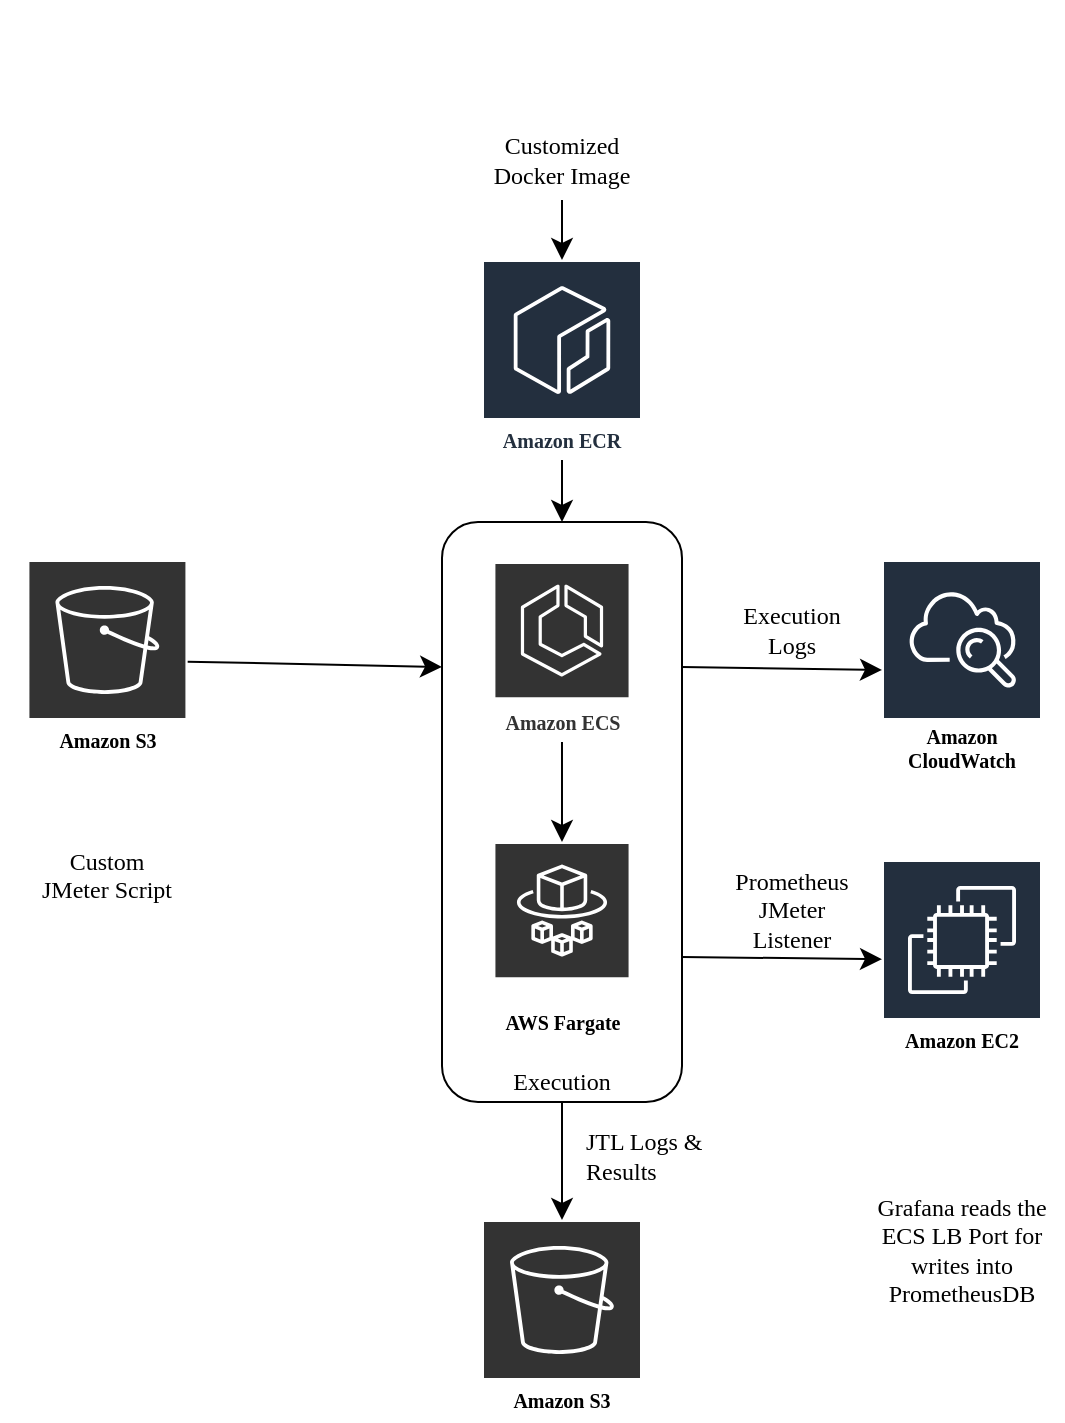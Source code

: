<mxfile version="21.3.2" type="github">
  <diagram name="Page-1" id="uRonXGFKkM05VsuhB5dR">
    <mxGraphModel dx="1194" dy="770" grid="1" gridSize="10" guides="1" tooltips="1" connect="1" arrows="1" fold="1" page="1" pageScale="1" pageWidth="1200" pageHeight="1920" background="none" math="0" shadow="0">
      <root>
        <mxCell id="0" />
        <mxCell id="1" parent="0" />
        <mxCell id="SfJQglNIENGxF6jWkIs6-41" style="edgeStyle=none;curved=1;rounded=0;orthogonalLoop=1;jettySize=auto;html=1;exitX=0.5;exitY=1;exitDx=0;exitDy=0;fontSize=12;startSize=8;endSize=8;fontFamily=Comic Sans MS;" edge="1" parent="1" source="SfJQglNIENGxF6jWkIs6-37" target="SfJQglNIENGxF6jWkIs6-21">
          <mxGeometry relative="1" as="geometry" />
        </mxCell>
        <mxCell id="SfJQglNIENGxF6jWkIs6-39" style="edgeStyle=none;curved=1;rounded=0;orthogonalLoop=1;jettySize=auto;html=1;exitX=0.5;exitY=1;exitDx=0;exitDy=0;entryX=0.5;entryY=0;entryDx=0;entryDy=0;fontSize=12;startSize=8;endSize=8;fontFamily=Comic Sans MS;" edge="1" parent="1" target="SfJQglNIENGxF6jWkIs6-37">
          <mxGeometry relative="1" as="geometry">
            <mxPoint x="590" y="260" as="sourcePoint" />
          </mxGeometry>
        </mxCell>
        <mxCell id="SfJQglNIENGxF6jWkIs6-21" value="Amazon S3" style="sketch=0;outlineConnect=0;strokeColor=#FFFFFF;fillColor=#333333;dashed=0;verticalLabelPosition=middle;verticalAlign=bottom;align=center;html=1;whiteSpace=wrap;spacing=3;shape=mxgraph.aws4.productIcon;prIcon=mxgraph.aws4.s3;fontStyle=1;fontSize=10;fontFamily=Comic Sans MS;" vertex="1" parent="1">
          <mxGeometry x="550" y="640" width="80" height="100" as="geometry" />
        </mxCell>
        <mxCell id="SfJQglNIENGxF6jWkIs6-24" value="" style="group;fontFamily=Comic Sans MS;" vertex="1" connectable="0" parent="1">
          <mxGeometry x="540" y="30" width="100" height="100" as="geometry" />
        </mxCell>
        <mxCell id="SfJQglNIENGxF6jWkIs6-3" value="Customized&lt;br style=&quot;font-size: 12px;&quot;&gt;Docker Image" style="text;html=1;strokeColor=none;fillColor=none;align=center;verticalAlign=middle;whiteSpace=wrap;rounded=0;fontSize=12;fontFamily=Comic Sans MS;" vertex="1" parent="SfJQglNIENGxF6jWkIs6-24">
          <mxGeometry y="60" width="100" height="40" as="geometry" />
        </mxCell>
        <mxCell id="SfJQglNIENGxF6jWkIs6-4" value="" style="shape=image;html=1;verticalAlign=top;verticalLabelPosition=bottom;labelBackgroundColor=#ffffff;imageAspect=0;aspect=fixed;image=https://cdn0.iconfinder.com/data/icons/social-media-2104/24/social_media_social_media_logo_docker-128.png;fontSize=16;fontFamily=Comic Sans MS;" vertex="1" parent="SfJQglNIENGxF6jWkIs6-24">
          <mxGeometry x="18" width="64" height="64" as="geometry" />
        </mxCell>
        <mxCell id="SfJQglNIENGxF6jWkIs6-48" value="" style="group;fontSize=10;fontFamily=Comic Sans MS;fontStyle=0" vertex="1" connectable="0" parent="1">
          <mxGeometry x="530" y="291" width="120" height="290" as="geometry" />
        </mxCell>
        <mxCell id="SfJQglNIENGxF6jWkIs6-37" value="&lt;font style=&quot;font-size: 12px;&quot;&gt;&lt;span&gt;Execution&lt;/span&gt;&lt;/font&gt;" style="rounded=1;whiteSpace=wrap;html=1;fontSize=16;labelBackgroundColor=none;verticalAlign=bottom;fontFamily=Comic Sans MS;fontStyle=0" vertex="1" parent="SfJQglNIENGxF6jWkIs6-48">
          <mxGeometry width="120" height="290" as="geometry" />
        </mxCell>
        <mxCell id="SfJQglNIENGxF6jWkIs6-18" value="AWS Fargate" style="sketch=0;outlineConnect=0;strokeColor=#FFFFFF;fillColor=#333333;dashed=0;verticalLabelPosition=middle;verticalAlign=bottom;align=center;html=1;whiteSpace=wrap;spacing=3;shape=mxgraph.aws4.productIcon;prIcon=mxgraph.aws4.fargate;fontStyle=1;fontSize=10;fontFamily=Comic Sans MS;" vertex="1" parent="SfJQglNIENGxF6jWkIs6-48">
          <mxGeometry x="25.714" y="160" width="68.571" height="100" as="geometry" />
        </mxCell>
        <mxCell id="SfJQglNIENGxF6jWkIs6-20" style="edgeStyle=none;curved=1;rounded=0;orthogonalLoop=1;jettySize=auto;html=1;fontSize=12;startSize=8;endSize=8;fontFamily=Comic Sans MS;" edge="1" parent="SfJQglNIENGxF6jWkIs6-48" source="SfJQglNIENGxF6jWkIs6-19" target="SfJQglNIENGxF6jWkIs6-18">
          <mxGeometry relative="1" as="geometry" />
        </mxCell>
        <mxCell id="SfJQglNIENGxF6jWkIs6-19" value="Amazon ECS" style="sketch=0;outlineConnect=0;dashed=0;verticalLabelPosition=middle;verticalAlign=bottom;align=center;html=1;whiteSpace=wrap;spacing=3;shape=mxgraph.aws4.productIcon;prIcon=mxgraph.aws4.ecs;fillColor=#333333;fontColor=#333333;strokeColor=#FFFFFF;fontStyle=1;fontSize=10;fontFamily=Comic Sans MS;" vertex="1" parent="SfJQglNIENGxF6jWkIs6-48">
          <mxGeometry x="25.71" y="20" width="68.57" height="90" as="geometry" />
        </mxCell>
        <mxCell id="SfJQglNIENGxF6jWkIs6-49" value="JTL Logs &amp;amp; Results" style="text;strokeColor=none;fillColor=none;html=1;align=left;verticalAlign=middle;whiteSpace=wrap;rounded=0;fontFamily=Comic Sans MS;" vertex="1" parent="1">
          <mxGeometry x="600" y="593" width="90" height="30" as="geometry" />
        </mxCell>
        <mxCell id="SfJQglNIENGxF6jWkIs6-50" style="edgeStyle=none;curved=1;rounded=0;orthogonalLoop=1;jettySize=auto;html=1;exitX=0.25;exitY=0;exitDx=0;exitDy=0;fontSize=12;startSize=8;endSize=8;fontFamily=Comic Sans MS;" edge="1" parent="1" source="SfJQglNIENGxF6jWkIs6-49" target="SfJQglNIENGxF6jWkIs6-49">
          <mxGeometry relative="1" as="geometry" />
        </mxCell>
        <mxCell id="SfJQglNIENGxF6jWkIs6-52" value="Amazon CloudWatch" style="sketch=0;outlineConnect=0;gradientColor=none;strokeColor=#ffffff;fillColor=#232F3E;dashed=0;verticalLabelPosition=middle;verticalAlign=bottom;align=center;html=1;whiteSpace=wrap;spacing=3;shape=mxgraph.aws4.productIcon;prIcon=mxgraph.aws4.cloudwatch;fontSize=10;fontStyle=1;fontFamily=Comic Sans MS;" vertex="1" parent="1">
          <mxGeometry x="750" y="310" width="80" height="110" as="geometry" />
        </mxCell>
        <mxCell id="SfJQglNIENGxF6jWkIs6-53" style="edgeStyle=none;curved=1;rounded=0;orthogonalLoop=1;jettySize=auto;html=1;exitX=1;exitY=0.25;exitDx=0;exitDy=0;fontSize=12;startSize=8;endSize=8;fontFamily=Comic Sans MS;" edge="1" parent="1" source="SfJQglNIENGxF6jWkIs6-37">
          <mxGeometry relative="1" as="geometry">
            <mxPoint x="750" y="365" as="targetPoint" />
          </mxGeometry>
        </mxCell>
        <mxCell id="SfJQglNIENGxF6jWkIs6-61" style="edgeStyle=none;curved=1;rounded=0;orthogonalLoop=1;jettySize=auto;html=1;entryX=0;entryY=0.25;entryDx=0;entryDy=0;fontSize=12;startSize=8;endSize=8;fontFamily=Comic Sans MS;" edge="1" parent="1" source="SfJQglNIENGxF6jWkIs6-54" target="SfJQglNIENGxF6jWkIs6-37">
          <mxGeometry relative="1" as="geometry" />
        </mxCell>
        <mxCell id="SfJQglNIENGxF6jWkIs6-54" value="Amazon S3" style="sketch=0;outlineConnect=0;strokeColor=#FFFFFF;fillColor=#333333;dashed=0;verticalLabelPosition=middle;verticalAlign=bottom;align=center;html=1;whiteSpace=wrap;spacing=3;shape=mxgraph.aws4.productIcon;prIcon=mxgraph.aws4.s3;fontStyle=1;fontSize=10;fontFamily=Comic Sans MS;" vertex="1" parent="1">
          <mxGeometry x="322.71" y="310" width="80" height="100" as="geometry" />
        </mxCell>
        <mxCell id="SfJQglNIENGxF6jWkIs6-55" value="Amazon ECR" style="sketch=0;outlineConnect=0;fontColor=#232F3E;gradientColor=none;strokeColor=#ffffff;fillColor=#232F3E;dashed=0;verticalLabelPosition=middle;verticalAlign=bottom;align=center;html=1;whiteSpace=wrap;fontSize=10;fontStyle=1;spacing=3;shape=mxgraph.aws4.productIcon;prIcon=mxgraph.aws4.ecr;fontFamily=Comic Sans MS;" vertex="1" parent="1">
          <mxGeometry x="550" y="160" width="80" height="100" as="geometry" />
        </mxCell>
        <mxCell id="SfJQglNIENGxF6jWkIs6-58" value="&lt;div style=&quot;&quot;&gt;&lt;span style=&quot;background-color: initial;&quot;&gt;Execution&lt;/span&gt;&lt;/div&gt;&lt;div style=&quot;&quot;&gt;&lt;span style=&quot;background-color: initial;&quot;&gt;Logs&lt;/span&gt;&lt;/div&gt;" style="text;strokeColor=none;fillColor=none;html=1;align=center;verticalAlign=middle;whiteSpace=wrap;rounded=0;fontFamily=Comic Sans MS;" vertex="1" parent="1">
          <mxGeometry x="670" y="330" width="70" height="30" as="geometry" />
        </mxCell>
        <mxCell id="SfJQglNIENGxF6jWkIs6-59" value="Amazon EC2" style="sketch=0;outlineConnect=0;gradientColor=none;strokeColor=#ffffff;fillColor=#232F3E;dashed=0;verticalLabelPosition=middle;verticalAlign=bottom;align=center;html=1;whiteSpace=wrap;spacing=3;shape=mxgraph.aws4.productIcon;prIcon=mxgraph.aws4.ec2;fontSize=10;fontStyle=1;fontFamily=Comic Sans MS;" vertex="1" parent="1">
          <mxGeometry x="750" y="460" width="80" height="100" as="geometry" />
        </mxCell>
        <mxCell id="SfJQglNIENGxF6jWkIs6-60" style="edgeStyle=none;curved=1;rounded=0;orthogonalLoop=1;jettySize=auto;html=1;exitX=0.5;exitY=1;exitDx=0;exitDy=0;fontSize=12;startSize=8;endSize=8;fontFamily=Comic Sans MS;" edge="1" parent="1" source="SfJQglNIENGxF6jWkIs6-3" target="SfJQglNIENGxF6jWkIs6-55">
          <mxGeometry relative="1" as="geometry" />
        </mxCell>
        <mxCell id="SfJQglNIENGxF6jWkIs6-62" style="edgeStyle=none;curved=1;rounded=0;orthogonalLoop=1;jettySize=auto;html=1;exitX=1;exitY=0.75;exitDx=0;exitDy=0;fontSize=12;startSize=8;endSize=8;fontFamily=Comic Sans MS;" edge="1" parent="1" source="SfJQglNIENGxF6jWkIs6-37" target="SfJQglNIENGxF6jWkIs6-59">
          <mxGeometry relative="1" as="geometry" />
        </mxCell>
        <mxCell id="SfJQglNIENGxF6jWkIs6-63" value="&lt;div style=&quot;&quot;&gt;Prometheus&lt;/div&gt;&lt;div style=&quot;&quot;&gt;JMeter Listener&lt;/div&gt;" style="text;strokeColor=none;fillColor=none;html=1;align=center;verticalAlign=middle;whiteSpace=wrap;rounded=0;fontFamily=Comic Sans MS;" vertex="1" parent="1">
          <mxGeometry x="670" y="470" width="70" height="30" as="geometry" />
        </mxCell>
        <mxCell id="SfJQglNIENGxF6jWkIs6-64" value="&lt;div style=&quot;&quot;&gt;Grafana&amp;nbsp;&lt;span style=&quot;background-color: initial;&quot;&gt;reads the ECS LB Port for writes into PrometheusDB&lt;/span&gt;&lt;/div&gt;" style="text;strokeColor=none;fillColor=none;html=1;align=center;verticalAlign=middle;whiteSpace=wrap;rounded=0;fontFamily=Comic Sans MS;" vertex="1" parent="1">
          <mxGeometry x="740" y="640" width="100" height="30" as="geometry" />
        </mxCell>
        <mxCell id="SfJQglNIENGxF6jWkIs6-65" style="edgeStyle=none;curved=1;rounded=0;orthogonalLoop=1;jettySize=auto;html=1;exitX=0.5;exitY=1;exitDx=0;exitDy=0;fontSize=12;startSize=8;endSize=8;fontFamily=Comic Sans MS;" edge="1" parent="1" source="SfJQglNIENGxF6jWkIs6-64" target="SfJQglNIENGxF6jWkIs6-64">
          <mxGeometry relative="1" as="geometry" />
        </mxCell>
        <mxCell id="SfJQglNIENGxF6jWkIs6-27" value="" style="shape=image;imageAspect=0;aspect=fixed;verticalLabelPosition=bottom;verticalAlign=top;fontSize=16;image=https://upload.wikimedia.org/wikipedia/commons/2/22/Apache_JMeter.png?20160517202659;fontFamily=Comic Sans MS;" vertex="1" parent="1">
          <mxGeometry x="322.71" y="420" width="88.14" height="30" as="geometry" />
        </mxCell>
        <mxCell id="SfJQglNIENGxF6jWkIs6-28" value="Custom&#xa;JMeter Script&#xa;" style="text;strokeColor=none;fillColor=none;html=1;align=center;verticalAlign=middle;whiteSpace=wrap;rounded=0;spacingTop=0;spacing=0;spacingBottom=0;spacingLeft=0;horizontal=1;fontFamily=Comic Sans MS;" vertex="1" parent="1">
          <mxGeometry x="309.07" y="460" width="107.29" height="30" as="geometry" />
        </mxCell>
        <mxCell id="SfJQglNIENGxF6jWkIs6-69" value="" style="shape=image;imageAspect=0;aspect=fixed;verticalLabelPosition=bottom;verticalAlign=top;dashed=0;sketch=0;strokeColor=#314354;fontFamily=Helvetica;fontSize=10;fontColor=#ffffff;fillColor=#647687;html=1;image=https://upload.wikimedia.org/wikipedia/commons/thumb/a/a1/Grafana_logo.svg/1920px-Grafana_logo.svg.png;" vertex="1" parent="1">
          <mxGeometry x="768.22" y="570" width="43.56" height="44.5" as="geometry" />
        </mxCell>
        <mxCell id="SfJQglNIENGxF6jWkIs6-70" style="edgeStyle=none;curved=1;rounded=0;orthogonalLoop=1;jettySize=auto;html=1;exitX=0.5;exitY=0;exitDx=0;exitDy=0;fontFamily=Helvetica;fontSize=10;fontColor=#ffffff;startSize=8;endSize=8;" edge="1" parent="1" source="SfJQglNIENGxF6jWkIs6-69" target="SfJQglNIENGxF6jWkIs6-69">
          <mxGeometry relative="1" as="geometry" />
        </mxCell>
      </root>
    </mxGraphModel>
  </diagram>
</mxfile>
